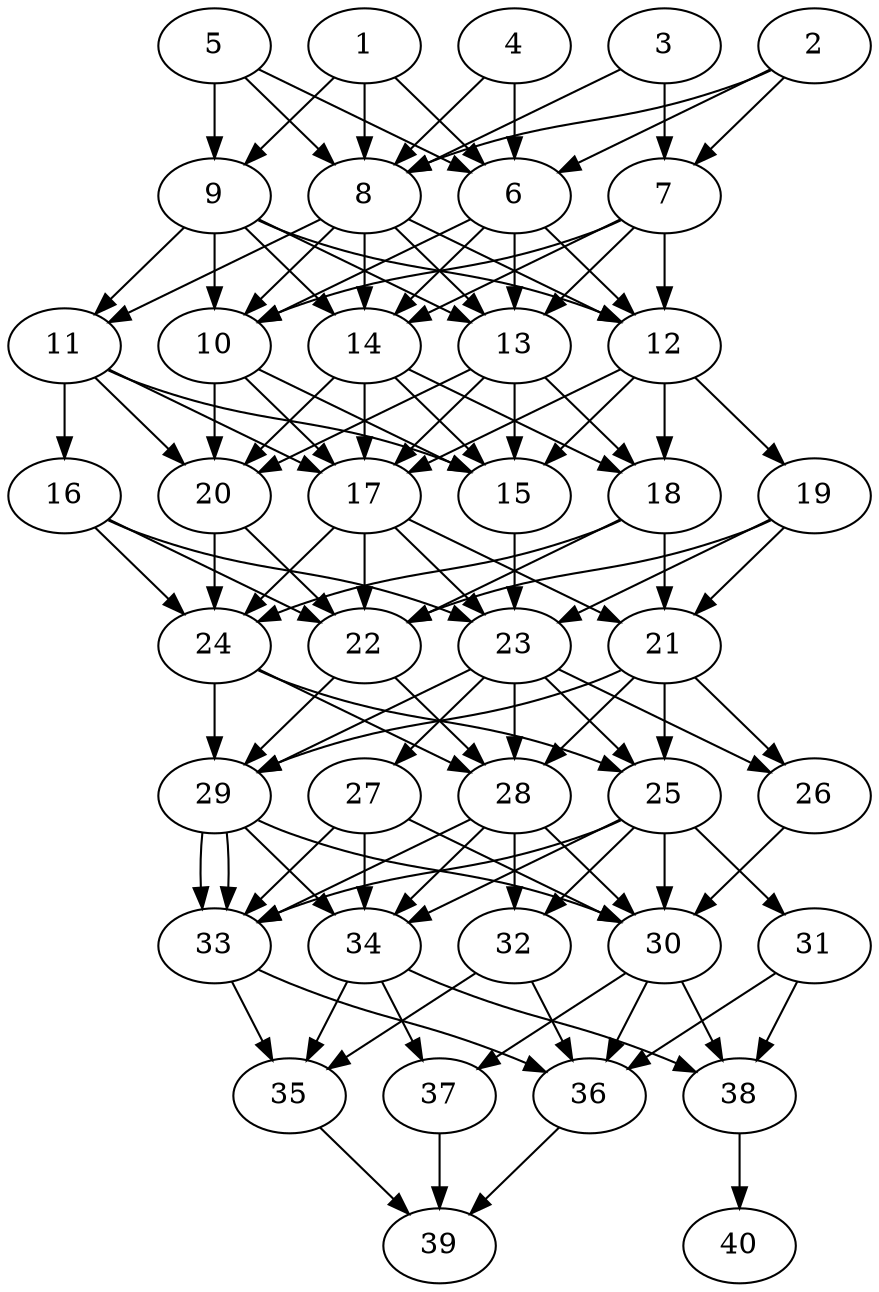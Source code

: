 // DAG automatically generated by daggen at Thu Oct  3 14:06:48 2019
// ./daggen --dot -n 40 --ccr 0.3 --fat 0.5 --regular 0.7 --density 0.9 --mindata 5242880 --maxdata 52428800 
digraph G {
  1 [size="20961280", alpha="0.13", expect_size="6288384"] 
  1 -> 6 [size ="6288384"]
  1 -> 8 [size ="6288384"]
  1 -> 9 [size ="6288384"]
  2 [size="99235840", alpha="0.06", expect_size="29770752"] 
  2 -> 6 [size ="29770752"]
  2 -> 7 [size ="29770752"]
  2 -> 8 [size ="29770752"]
  3 [size="135393280", alpha="0.11", expect_size="40617984"] 
  3 -> 7 [size ="40617984"]
  3 -> 8 [size ="40617984"]
  4 [size="147493547", alpha="0.17", expect_size="44248064"] 
  4 -> 6 [size ="44248064"]
  4 -> 8 [size ="44248064"]
  5 [size="107874987", alpha="0.19", expect_size="32362496"] 
  5 -> 6 [size ="32362496"]
  5 -> 8 [size ="32362496"]
  5 -> 9 [size ="32362496"]
  6 [size="163717120", alpha="0.08", expect_size="49115136"] 
  6 -> 10 [size ="49115136"]
  6 -> 12 [size ="49115136"]
  6 -> 13 [size ="49115136"]
  6 -> 14 [size ="49115136"]
  7 [size="42007893", alpha="0.01", expect_size="12602368"] 
  7 -> 10 [size ="12602368"]
  7 -> 12 [size ="12602368"]
  7 -> 13 [size ="12602368"]
  7 -> 14 [size ="12602368"]
  8 [size="104168107", alpha="0.05", expect_size="31250432"] 
  8 -> 10 [size ="31250432"]
  8 -> 11 [size ="31250432"]
  8 -> 12 [size ="31250432"]
  8 -> 13 [size ="31250432"]
  8 -> 14 [size ="31250432"]
  9 [size="172397227", alpha="0.06", expect_size="51719168"] 
  9 -> 10 [size ="51719168"]
  9 -> 11 [size ="51719168"]
  9 -> 12 [size ="51719168"]
  9 -> 13 [size ="51719168"]
  9 -> 14 [size ="51719168"]
  10 [size="69048320", alpha="0.06", expect_size="20714496"] 
  10 -> 15 [size ="20714496"]
  10 -> 17 [size ="20714496"]
  10 -> 20 [size ="20714496"]
  11 [size="119606613", alpha="0.16", expect_size="35881984"] 
  11 -> 15 [size ="35881984"]
  11 -> 16 [size ="35881984"]
  11 -> 17 [size ="35881984"]
  11 -> 20 [size ="35881984"]
  12 [size="66048000", alpha="0.02", expect_size="19814400"] 
  12 -> 15 [size ="19814400"]
  12 -> 17 [size ="19814400"]
  12 -> 18 [size ="19814400"]
  12 -> 19 [size ="19814400"]
  13 [size="113588907", alpha="0.06", expect_size="34076672"] 
  13 -> 15 [size ="34076672"]
  13 -> 17 [size ="34076672"]
  13 -> 18 [size ="34076672"]
  13 -> 20 [size ="34076672"]
  14 [size="43332267", alpha="0.09", expect_size="12999680"] 
  14 -> 15 [size ="12999680"]
  14 -> 17 [size ="12999680"]
  14 -> 18 [size ="12999680"]
  14 -> 20 [size ="12999680"]
  15 [size="20811093", alpha="0.09", expect_size="6243328"] 
  15 -> 23 [size ="6243328"]
  16 [size="168854187", alpha="0.06", expect_size="50656256"] 
  16 -> 22 [size ="50656256"]
  16 -> 23 [size ="50656256"]
  16 -> 24 [size ="50656256"]
  17 [size="78134613", alpha="0.07", expect_size="23440384"] 
  17 -> 21 [size ="23440384"]
  17 -> 22 [size ="23440384"]
  17 -> 23 [size ="23440384"]
  17 -> 24 [size ="23440384"]
  18 [size="85835093", alpha="0.14", expect_size="25750528"] 
  18 -> 21 [size ="25750528"]
  18 -> 22 [size ="25750528"]
  18 -> 24 [size ="25750528"]
  19 [size="126044160", alpha="0.14", expect_size="37813248"] 
  19 -> 21 [size ="37813248"]
  19 -> 22 [size ="37813248"]
  19 -> 23 [size ="37813248"]
  20 [size="18920107", alpha="0.03", expect_size="5676032"] 
  20 -> 22 [size ="5676032"]
  20 -> 24 [size ="5676032"]
  21 [size="69358933", alpha="0.12", expect_size="20807680"] 
  21 -> 25 [size ="20807680"]
  21 -> 26 [size ="20807680"]
  21 -> 28 [size ="20807680"]
  21 -> 29 [size ="20807680"]
  22 [size="41540267", alpha="0.12", expect_size="12462080"] 
  22 -> 28 [size ="12462080"]
  22 -> 29 [size ="12462080"]
  23 [size="56186880", alpha="0.07", expect_size="16856064"] 
  23 -> 25 [size ="16856064"]
  23 -> 26 [size ="16856064"]
  23 -> 27 [size ="16856064"]
  23 -> 28 [size ="16856064"]
  23 -> 29 [size ="16856064"]
  24 [size="101123413", alpha="0.18", expect_size="30337024"] 
  24 -> 25 [size ="30337024"]
  24 -> 28 [size ="30337024"]
  24 -> 29 [size ="30337024"]
  25 [size="17821013", alpha="0.01", expect_size="5346304"] 
  25 -> 30 [size ="5346304"]
  25 -> 31 [size ="5346304"]
  25 -> 32 [size ="5346304"]
  25 -> 33 [size ="5346304"]
  25 -> 34 [size ="5346304"]
  26 [size="84763307", alpha="0.02", expect_size="25428992"] 
  26 -> 30 [size ="25428992"]
  27 [size="132147200", alpha="0.06", expect_size="39644160"] 
  27 -> 30 [size ="39644160"]
  27 -> 33 [size ="39644160"]
  27 -> 34 [size ="39644160"]
  28 [size="28992853", alpha="0.02", expect_size="8697856"] 
  28 -> 30 [size ="8697856"]
  28 -> 32 [size ="8697856"]
  28 -> 33 [size ="8697856"]
  28 -> 34 [size ="8697856"]
  29 [size="141837653", alpha="0.17", expect_size="42551296"] 
  29 -> 30 [size ="42551296"]
  29 -> 33 [size ="42551296"]
  29 -> 33 [size ="42551296"]
  29 -> 34 [size ="42551296"]
  30 [size="96901120", alpha="0.19", expect_size="29070336"] 
  30 -> 36 [size ="29070336"]
  30 -> 37 [size ="29070336"]
  30 -> 38 [size ="29070336"]
  31 [size="121477120", alpha="0.13", expect_size="36443136"] 
  31 -> 36 [size ="36443136"]
  31 -> 38 [size ="36443136"]
  32 [size="61764267", alpha="0.14", expect_size="18529280"] 
  32 -> 35 [size ="18529280"]
  32 -> 36 [size ="18529280"]
  33 [size="156808533", alpha="0.07", expect_size="47042560"] 
  33 -> 35 [size ="47042560"]
  33 -> 36 [size ="47042560"]
  34 [size="52671147", alpha="0.04", expect_size="15801344"] 
  34 -> 35 [size ="15801344"]
  34 -> 37 [size ="15801344"]
  34 -> 38 [size ="15801344"]
  35 [size="36655787", alpha="0.00", expect_size="10996736"] 
  35 -> 39 [size ="10996736"]
  36 [size="41881600", alpha="0.16", expect_size="12564480"] 
  36 -> 39 [size ="12564480"]
  37 [size="57296213", alpha="0.00", expect_size="17188864"] 
  37 -> 39 [size ="17188864"]
  38 [size="107441493", alpha="0.13", expect_size="32232448"] 
  38 -> 40 [size ="32232448"]
  39 [size="121716053", alpha="0.19", expect_size="36514816"] 
  40 [size="97764693", alpha="0.05", expect_size="29329408"] 
}

